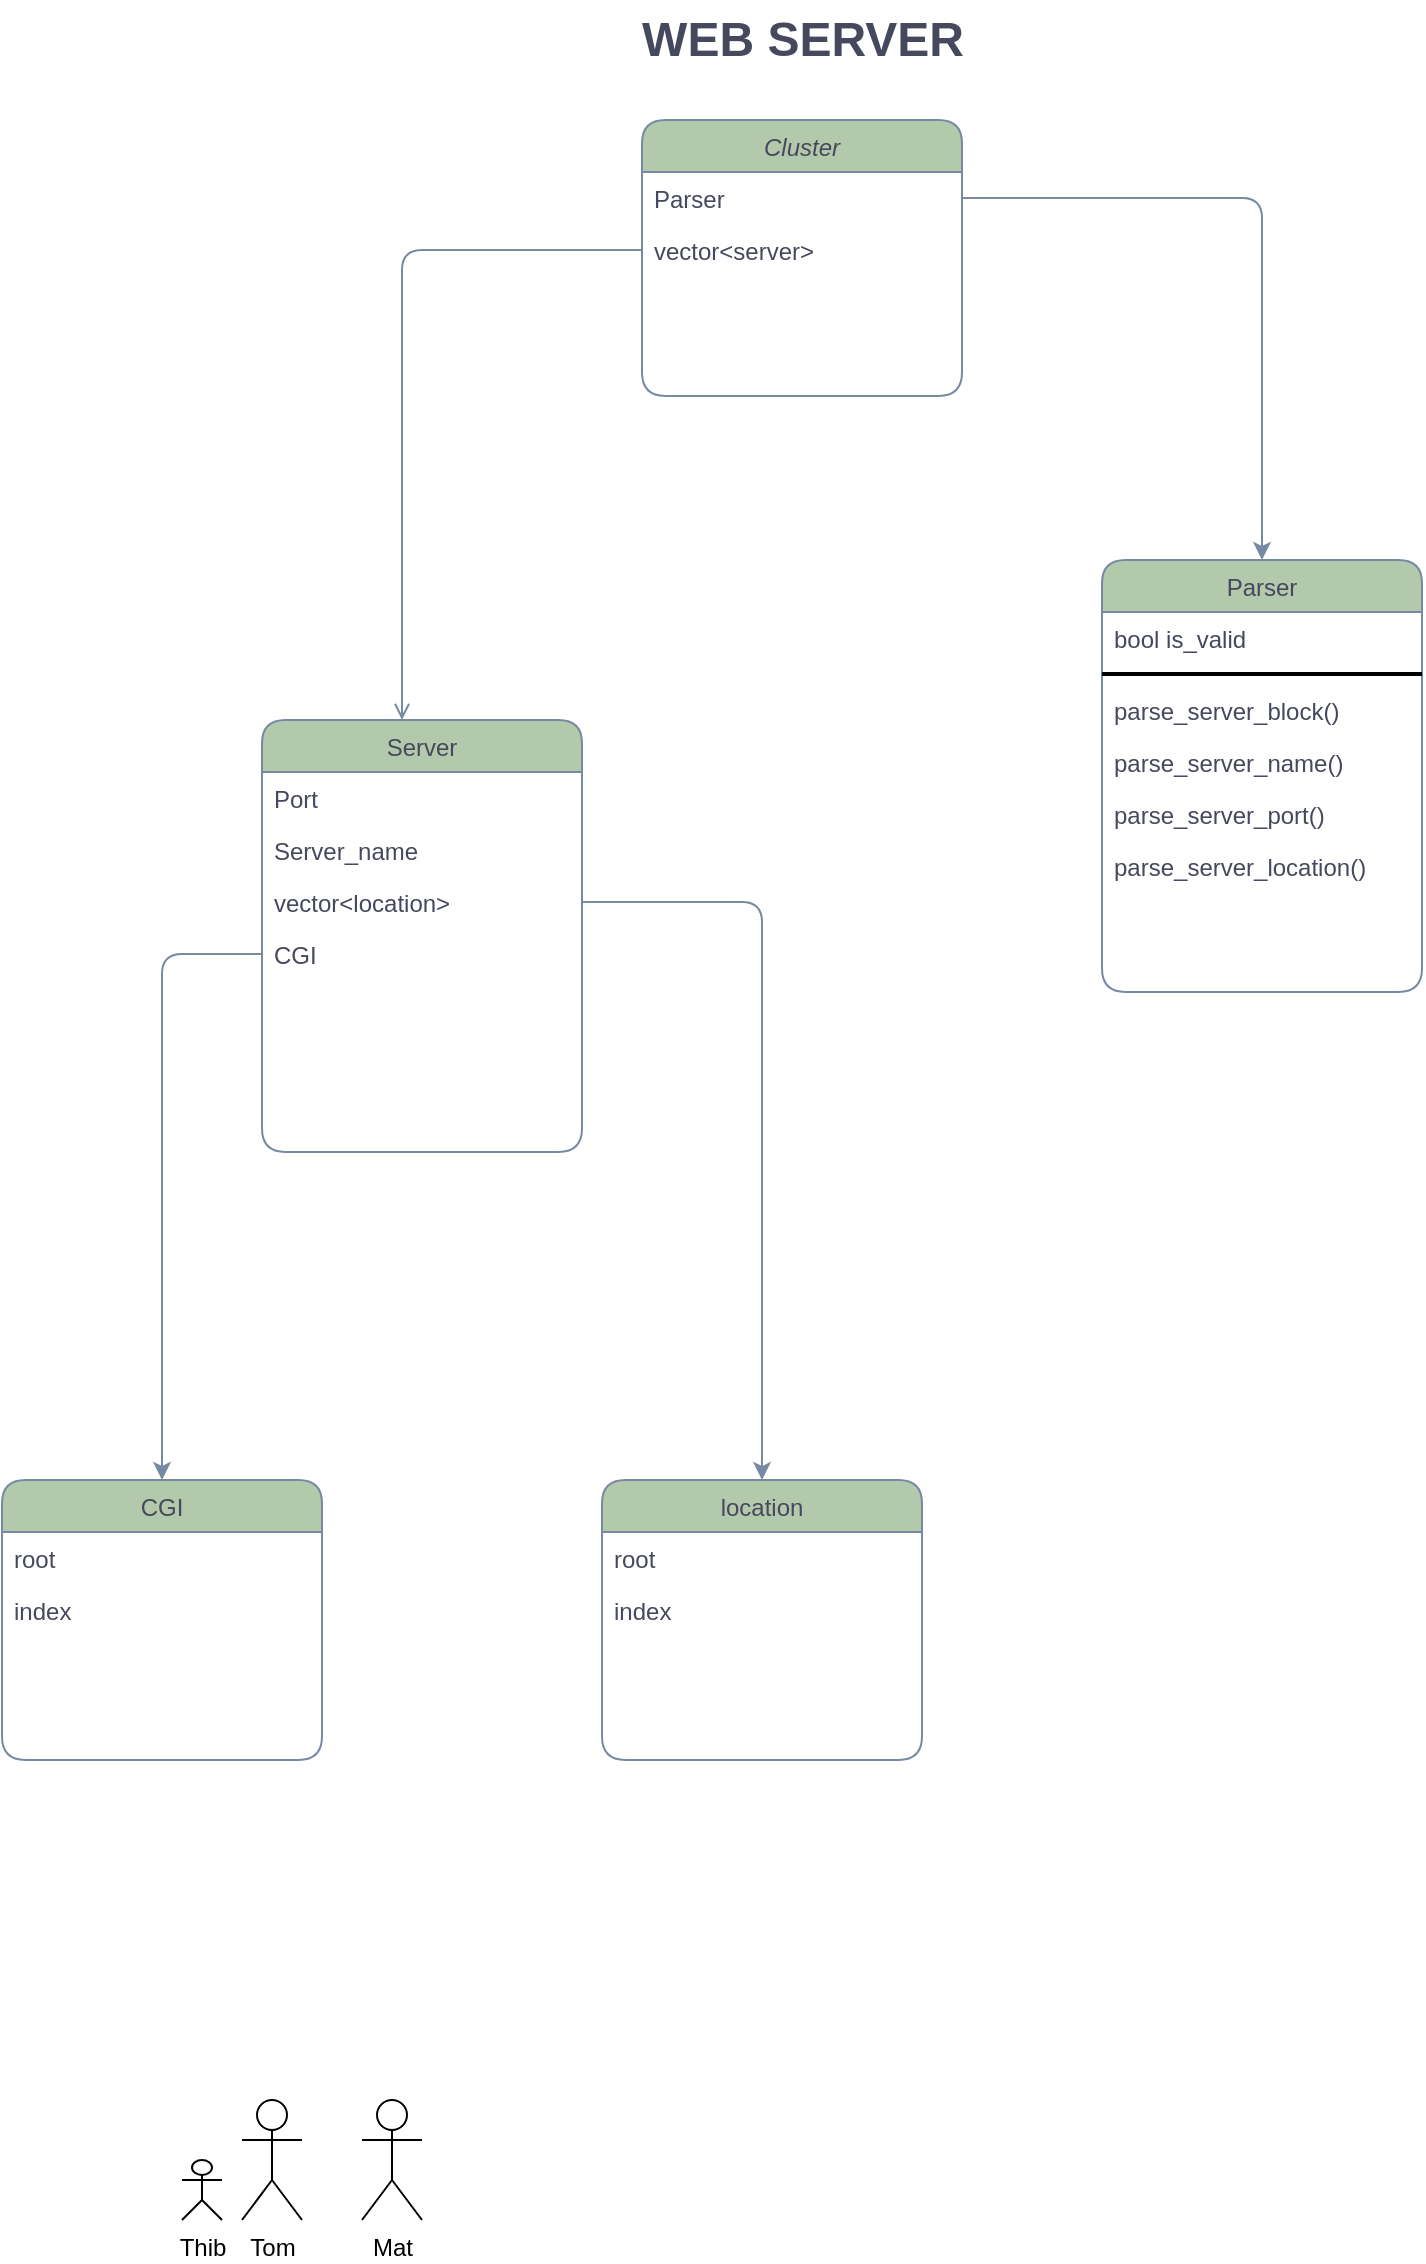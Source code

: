 <mxfile version="15.4.1" type="github"><diagram id="rXLnRVITSwU3woxPpOBX" name="Page-1"><mxGraphModel dx="1422" dy="781" grid="1" gridSize="10" guides="1" tooltips="1" connect="1" arrows="1" fold="1" page="1" pageScale="1" pageWidth="827" pageHeight="1169" math="0" shadow="0"><root><mxCell id="0"/><mxCell id="1" parent="0"/><mxCell id="f02AVuNXV06aykvcUix1-1" value="Cluster" style="swimlane;fontStyle=2;align=center;verticalAlign=top;childLayout=stackLayout;horizontal=1;startSize=26;horizontalStack=0;resizeParent=1;resizeLast=0;collapsible=1;marginBottom=0;shadow=0;strokeWidth=1;fillColor=#B2C9AB;strokeColor=#788AA3;fontColor=#46495D;rounded=1;" vertex="1" parent="1"><mxGeometry x="360" y="100" width="160" height="138" as="geometry"><mxRectangle x="340" y="80" width="160" height="26" as="alternateBounds"/></mxGeometry></mxCell><mxCell id="f02AVuNXV06aykvcUix1-2" value="Parser" style="text;align=left;verticalAlign=top;spacingLeft=4;spacingRight=4;overflow=hidden;rotatable=0;points=[[0,0.5],[1,0.5]];portConstraint=eastwest;fontColor=#46495D;rounded=1;" vertex="1" parent="f02AVuNXV06aykvcUix1-1"><mxGeometry y="26" width="160" height="26" as="geometry"/></mxCell><mxCell id="f02AVuNXV06aykvcUix1-3" value="vector&lt;server&gt;" style="text;align=left;verticalAlign=top;spacingLeft=4;spacingRight=4;overflow=hidden;rotatable=0;points=[[0,0.5],[1,0.5]];portConstraint=eastwest;fontColor=#46495D;rounded=1;" vertex="1" parent="f02AVuNXV06aykvcUix1-1"><mxGeometry y="52" width="160" height="26" as="geometry"/></mxCell><mxCell id="f02AVuNXV06aykvcUix1-4" value="location" style="swimlane;fontStyle=0;align=center;verticalAlign=top;childLayout=stackLayout;horizontal=1;startSize=26;horizontalStack=0;resizeParent=1;resizeLast=0;collapsible=1;marginBottom=0;shadow=0;strokeWidth=1;fillColor=#B2C9AB;strokeColor=#788AA3;fontColor=#46495D;rounded=1;" vertex="1" parent="1"><mxGeometry x="340" y="780" width="160" height="140" as="geometry"><mxRectangle x="340" y="380" width="170" height="26" as="alternateBounds"/></mxGeometry></mxCell><mxCell id="f02AVuNXV06aykvcUix1-5" value="root" style="text;align=left;verticalAlign=top;spacingLeft=4;spacingRight=4;overflow=hidden;rotatable=0;points=[[0,0.5],[1,0.5]];portConstraint=eastwest;fontColor=#46495D;rounded=1;" vertex="1" parent="f02AVuNXV06aykvcUix1-4"><mxGeometry y="26" width="160" height="26" as="geometry"/></mxCell><mxCell id="f02AVuNXV06aykvcUix1-6" value="index" style="text;align=left;verticalAlign=top;spacingLeft=4;spacingRight=4;overflow=hidden;rotatable=0;points=[[0,0.5],[1,0.5]];portConstraint=eastwest;fontColor=#46495D;rounded=1;" vertex="1" parent="f02AVuNXV06aykvcUix1-4"><mxGeometry y="52" width="160" height="26" as="geometry"/></mxCell><mxCell id="f02AVuNXV06aykvcUix1-7" value="Server" style="swimlane;fontStyle=0;align=center;verticalAlign=top;childLayout=stackLayout;horizontal=1;startSize=26;horizontalStack=0;resizeParent=1;resizeLast=0;collapsible=1;marginBottom=0;shadow=0;strokeWidth=1;fillColor=#B2C9AB;strokeColor=#788AA3;fontColor=#46495D;rounded=1;" vertex="1" parent="1"><mxGeometry x="170" y="400" width="160" height="216" as="geometry"><mxRectangle x="550" y="140" width="160" height="26" as="alternateBounds"/></mxGeometry></mxCell><mxCell id="f02AVuNXV06aykvcUix1-8" value="Port&#xA;" style="text;align=left;verticalAlign=top;spacingLeft=4;spacingRight=4;overflow=hidden;rotatable=0;points=[[0,0.5],[1,0.5]];portConstraint=eastwest;fontColor=#46495D;rounded=1;" vertex="1" parent="f02AVuNXV06aykvcUix1-7"><mxGeometry y="26" width="160" height="26" as="geometry"/></mxCell><mxCell id="f02AVuNXV06aykvcUix1-9" value="Server_name" style="text;align=left;verticalAlign=top;spacingLeft=4;spacingRight=4;overflow=hidden;rotatable=0;points=[[0,0.5],[1,0.5]];portConstraint=eastwest;fontColor=#46495D;rounded=1;" vertex="1" parent="f02AVuNXV06aykvcUix1-7"><mxGeometry y="52" width="160" height="26" as="geometry"/></mxCell><mxCell id="f02AVuNXV06aykvcUix1-10" value="vector&lt;location&gt;" style="text;align=left;verticalAlign=top;spacingLeft=4;spacingRight=4;overflow=hidden;rotatable=0;points=[[0,0.5],[1,0.5]];portConstraint=eastwest;fontColor=#46495D;rounded=1;" vertex="1" parent="f02AVuNXV06aykvcUix1-7"><mxGeometry y="78" width="160" height="26" as="geometry"/></mxCell><mxCell id="f02AVuNXV06aykvcUix1-11" value="CGI" style="text;align=left;verticalAlign=top;spacingLeft=4;spacingRight=4;overflow=hidden;rotatable=0;points=[[0,0.5],[1,0.5]];portConstraint=eastwest;fontColor=#46495D;rounded=1;" vertex="1" parent="f02AVuNXV06aykvcUix1-7"><mxGeometry y="104" width="160" height="26" as="geometry"/></mxCell><mxCell id="f02AVuNXV06aykvcUix1-12" value="" style="endArrow=open;shadow=0;strokeWidth=1;endFill=1;edgeStyle=elbowEdgeStyle;elbow=vertical;exitX=0;exitY=0.5;exitDx=0;exitDy=0;strokeColor=#788AA3;fontColor=#46495D;" edge="1" parent="1" source="f02AVuNXV06aykvcUix1-3" target="f02AVuNXV06aykvcUix1-7"><mxGeometry x="0.5" y="41" relative="1" as="geometry"><mxPoint x="400" y="212" as="sourcePoint"/><mxPoint x="560" y="212" as="targetPoint"/><mxPoint x="-40" y="32" as="offset"/><Array as="points"><mxPoint x="240" y="165"/><mxPoint x="260" y="320"/><mxPoint x="330" y="165"/><mxPoint x="330" y="160"/><mxPoint x="210" y="125"/></Array></mxGeometry></mxCell><mxCell id="f02AVuNXV06aykvcUix1-13" style="edgeStyle=orthogonalEdgeStyle;orthogonalLoop=1;jettySize=auto;html=1;exitX=1;exitY=0.5;exitDx=0;exitDy=0;strokeColor=#788AA3;fontColor=#46495D;" edge="1" parent="1" source="f02AVuNXV06aykvcUix1-10" target="f02AVuNXV06aykvcUix1-4"><mxGeometry relative="1" as="geometry"><mxPoint x="390" y="815" as="targetPoint"/><Array as="points"><mxPoint x="420" y="491"/></Array></mxGeometry></mxCell><mxCell id="f02AVuNXV06aykvcUix1-14" value="Parser" style="swimlane;fontStyle=0;align=center;verticalAlign=top;childLayout=stackLayout;horizontal=1;startSize=26;horizontalStack=0;resizeParent=1;resizeLast=0;collapsible=1;marginBottom=0;shadow=0;strokeWidth=1;fillColor=#B2C9AB;strokeColor=#788AA3;fontColor=#46495D;rounded=1;" vertex="1" parent="1"><mxGeometry x="590" y="320" width="160" height="216" as="geometry"><mxRectangle x="550" y="140" width="160" height="26" as="alternateBounds"/></mxGeometry></mxCell><mxCell id="f02AVuNXV06aykvcUix1-15" value="bool is_valid" style="text;align=left;verticalAlign=top;spacingLeft=4;spacingRight=4;overflow=hidden;rotatable=0;points=[[0,0.5],[1,0.5]];portConstraint=eastwest;fontColor=#46495D;rounded=1;" vertex="1" parent="f02AVuNXV06aykvcUix1-14"><mxGeometry y="26" width="160" height="26" as="geometry"/></mxCell><mxCell id="f02AVuNXV06aykvcUix1-16" value="" style="line;strokeWidth=2;html=1;rounded=0;sketch=0;fontColor=#46495D;fillColor=#B2C9AB;" vertex="1" parent="f02AVuNXV06aykvcUix1-14"><mxGeometry y="52" width="160" height="10" as="geometry"/></mxCell><mxCell id="f02AVuNXV06aykvcUix1-17" value="parse_server_block()" style="text;align=left;verticalAlign=top;spacingLeft=4;spacingRight=4;overflow=hidden;rotatable=0;points=[[0,0.5],[1,0.5]];portConstraint=eastwest;fontColor=#46495D;rounded=1;" vertex="1" parent="f02AVuNXV06aykvcUix1-14"><mxGeometry y="62" width="160" height="26" as="geometry"/></mxCell><mxCell id="f02AVuNXV06aykvcUix1-18" value="parse_server_name()" style="text;align=left;verticalAlign=top;spacingLeft=4;spacingRight=4;overflow=hidden;rotatable=0;points=[[0,0.5],[1,0.5]];portConstraint=eastwest;fontColor=#46495D;rounded=1;" vertex="1" parent="f02AVuNXV06aykvcUix1-14"><mxGeometry y="88" width="160" height="26" as="geometry"/></mxCell><mxCell id="f02AVuNXV06aykvcUix1-19" value="parse_server_port()" style="text;align=left;verticalAlign=top;spacingLeft=4;spacingRight=4;overflow=hidden;rotatable=0;points=[[0,0.5],[1,0.5]];portConstraint=eastwest;fontColor=#46495D;rounded=1;" vertex="1" parent="f02AVuNXV06aykvcUix1-14"><mxGeometry y="114" width="160" height="26" as="geometry"/></mxCell><mxCell id="f02AVuNXV06aykvcUix1-20" value="parse_server_location()" style="text;align=left;verticalAlign=top;spacingLeft=4;spacingRight=4;overflow=hidden;rotatable=0;points=[[0,0.5],[1,0.5]];portConstraint=eastwest;fontColor=#46495D;rounded=1;" vertex="1" parent="f02AVuNXV06aykvcUix1-14"><mxGeometry y="140" width="160" height="26" as="geometry"/></mxCell><mxCell id="f02AVuNXV06aykvcUix1-21" style="edgeStyle=orthogonalEdgeStyle;orthogonalLoop=1;jettySize=auto;html=1;exitX=1;exitY=0.5;exitDx=0;exitDy=0;entryX=0.5;entryY=0;entryDx=0;entryDy=0;strokeColor=#788AA3;fontColor=#46495D;" edge="1" parent="1" source="f02AVuNXV06aykvcUix1-2" target="f02AVuNXV06aykvcUix1-14"><mxGeometry relative="1" as="geometry"/></mxCell><mxCell id="f02AVuNXV06aykvcUix1-22" value="WEB SERVER" style="text;strokeColor=none;fillColor=none;html=1;fontSize=24;fontStyle=1;verticalAlign=middle;align=center;fontColor=#46495D;rounded=1;" vertex="1" parent="1"><mxGeometry x="390" y="40" width="100" height="40" as="geometry"/></mxCell><mxCell id="f02AVuNXV06aykvcUix1-23" value="CGI" style="swimlane;fontStyle=0;align=center;verticalAlign=top;childLayout=stackLayout;horizontal=1;startSize=26;horizontalStack=0;resizeParent=1;resizeLast=0;collapsible=1;marginBottom=0;shadow=0;strokeWidth=1;fillColor=#B2C9AB;strokeColor=#788AA3;fontColor=#46495D;rounded=1;" vertex="1" parent="1"><mxGeometry x="40" y="780" width="160" height="140" as="geometry"><mxRectangle x="340" y="380" width="170" height="26" as="alternateBounds"/></mxGeometry></mxCell><mxCell id="f02AVuNXV06aykvcUix1-24" value="root" style="text;align=left;verticalAlign=top;spacingLeft=4;spacingRight=4;overflow=hidden;rotatable=0;points=[[0,0.5],[1,0.5]];portConstraint=eastwest;fontColor=#46495D;rounded=1;" vertex="1" parent="f02AVuNXV06aykvcUix1-23"><mxGeometry y="26" width="160" height="26" as="geometry"/></mxCell><mxCell id="f02AVuNXV06aykvcUix1-25" value="index" style="text;align=left;verticalAlign=top;spacingLeft=4;spacingRight=4;overflow=hidden;rotatable=0;points=[[0,0.5],[1,0.5]];portConstraint=eastwest;fontColor=#46495D;rounded=1;" vertex="1" parent="f02AVuNXV06aykvcUix1-23"><mxGeometry y="52" width="160" height="26" as="geometry"/></mxCell><mxCell id="f02AVuNXV06aykvcUix1-26" style="edgeStyle=orthogonalEdgeStyle;orthogonalLoop=1;jettySize=auto;html=1;strokeColor=#788AA3;fontColor=#46495D;" edge="1" parent="1" source="f02AVuNXV06aykvcUix1-11" target="f02AVuNXV06aykvcUix1-23"><mxGeometry relative="1" as="geometry"/></mxCell><mxCell id="f02AVuNXV06aykvcUix1-27" value="Thib" style="shape=umlActor;verticalLabelPosition=bottom;verticalAlign=top;html=1;outlineConnect=0;" vertex="1" parent="1"><mxGeometry x="130" y="1120" width="20" height="30" as="geometry"/></mxCell><mxCell id="f02AVuNXV06aykvcUix1-28" value="Tom" style="shape=umlActor;verticalLabelPosition=bottom;verticalAlign=top;html=1;outlineConnect=0;" vertex="1" parent="1"><mxGeometry x="160" y="1090" width="30" height="60" as="geometry"/></mxCell><mxCell id="f02AVuNXV06aykvcUix1-29" value="Mat" style="shape=umlActor;verticalLabelPosition=bottom;verticalAlign=top;html=1;outlineConnect=0;" vertex="1" parent="1"><mxGeometry x="220" y="1090" width="30" height="60" as="geometry"/></mxCell></root></mxGraphModel></diagram></mxfile>